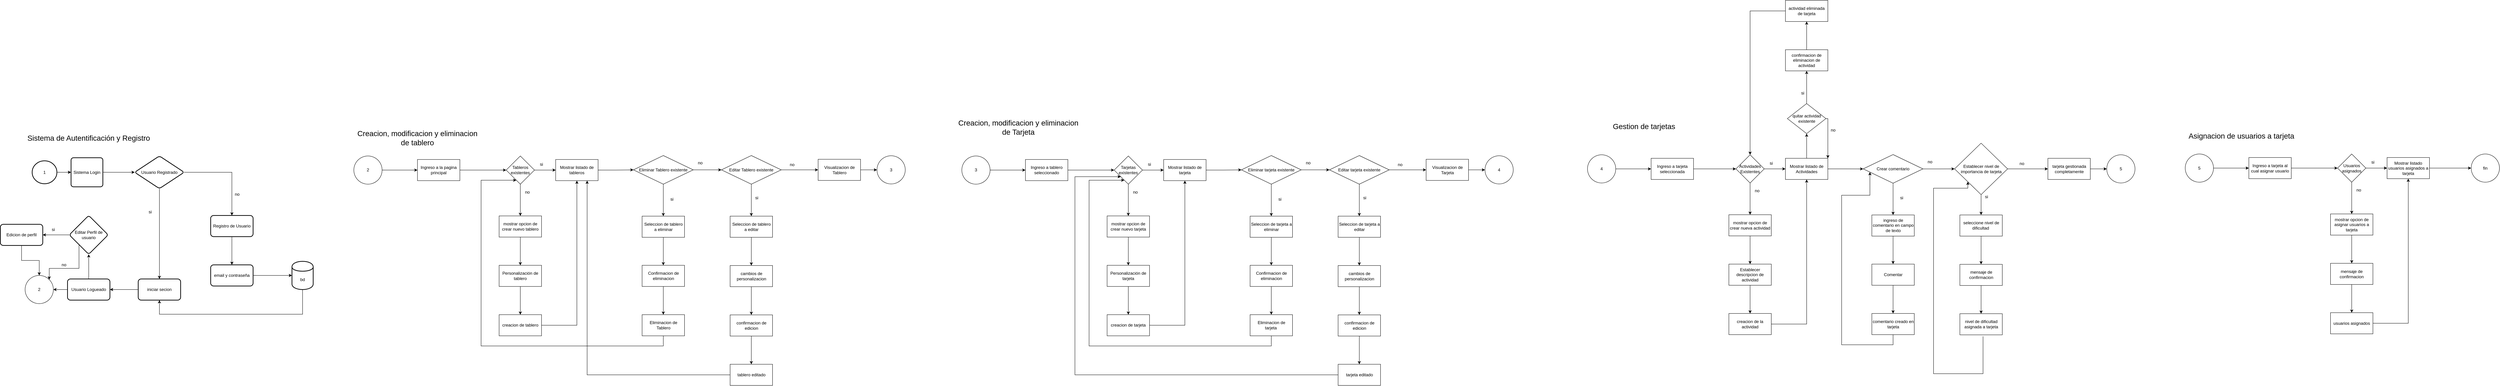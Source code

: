 <mxfile version="13.9.9" type="device"><diagram id="inSIhQADKvrGMobniRTs" name="Página-1"><mxGraphModel dx="11207" dy="7159" grid="1" gridSize="10" guides="1" tooltips="1" connect="1" arrows="1" fold="1" page="1" pageScale="1" pageWidth="827" pageHeight="1169" math="0" shadow="0"><root><mxCell id="0"/><mxCell id="1" parent="0"/><mxCell id="R9ialqKpU6TcMNLlNVnO-97" value="" style="edgeStyle=orthogonalEdgeStyle;rounded=0;orthogonalLoop=1;jettySize=auto;html=1;" parent="1" source="R9ialqKpU6TcMNLlNVnO-93" target="R9ialqKpU6TcMNLlNVnO-95" edge="1"><mxGeometry relative="1" as="geometry"/></mxCell><mxCell id="R9ialqKpU6TcMNLlNVnO-93" value="1" style="strokeWidth=2;html=1;shape=mxgraph.flowchart.start_2;whiteSpace=wrap;" parent="1" vertex="1"><mxGeometry x="60" y="-585" width="70" height="65" as="geometry"/></mxCell><mxCell id="R9ialqKpU6TcMNLlNVnO-99" value="" style="edgeStyle=orthogonalEdgeStyle;rounded=0;orthogonalLoop=1;jettySize=auto;html=1;" parent="1" source="R9ialqKpU6TcMNLlNVnO-95" target="R9ialqKpU6TcMNLlNVnO-98" edge="1"><mxGeometry relative="1" as="geometry"/></mxCell><mxCell id="R9ialqKpU6TcMNLlNVnO-95" value="Sistema Login" style="rounded=1;whiteSpace=wrap;html=1;absoluteArcSize=1;arcSize=14;strokeWidth=2;" parent="1" vertex="1"><mxGeometry x="170" y="-593.75" width="90" height="82.5" as="geometry"/></mxCell><mxCell id="AVSahJ10pDOS-pUDLcWv-2" value="" style="edgeStyle=orthogonalEdgeStyle;rounded=0;orthogonalLoop=1;jettySize=auto;html=1;" edge="1" parent="1" source="R9ialqKpU6TcMNLlNVnO-98" target="AVSahJ10pDOS-pUDLcWv-1"><mxGeometry relative="1" as="geometry"/></mxCell><mxCell id="R9ialqKpU6TcMNLlNVnO-98" value="Usuario Registrado" style="rhombus;whiteSpace=wrap;html=1;rounded=1;strokeWidth=2;arcSize=14;" parent="1" vertex="1"><mxGeometry x="350" y="-598.75" width="140" height="92.5" as="geometry"/></mxCell><mxCell id="AVSahJ10pDOS-pUDLcWv-17" value="" style="edgeStyle=orthogonalEdgeStyle;rounded=0;orthogonalLoop=1;jettySize=auto;html=1;" edge="1" parent="1" source="AVSahJ10pDOS-pUDLcWv-1" target="AVSahJ10pDOS-pUDLcWv-16"><mxGeometry relative="1" as="geometry"/></mxCell><mxCell id="AVSahJ10pDOS-pUDLcWv-1" value="iniciar secion" style="whiteSpace=wrap;html=1;rounded=1;strokeWidth=2;arcSize=14;" vertex="1" parent="1"><mxGeometry x="360" y="-250" width="120" height="60" as="geometry"/></mxCell><mxCell id="AVSahJ10pDOS-pUDLcWv-3" value="si" style="text;html=1;strokeColor=none;fillColor=none;align=center;verticalAlign=middle;whiteSpace=wrap;rounded=0;" vertex="1" parent="1"><mxGeometry x="374" y="-450" width="40" height="20" as="geometry"/></mxCell><mxCell id="AVSahJ10pDOS-pUDLcWv-4" value="" style="edgeStyle=orthogonalEdgeStyle;rounded=0;orthogonalLoop=1;jettySize=auto;html=1;" edge="1" parent="1" target="AVSahJ10pDOS-pUDLcWv-5" source="R9ialqKpU6TcMNLlNVnO-98"><mxGeometry relative="1" as="geometry"><mxPoint x="462.5" y="-485" as="sourcePoint"/></mxGeometry></mxCell><mxCell id="AVSahJ10pDOS-pUDLcWv-11" value="" style="edgeStyle=orthogonalEdgeStyle;rounded=0;orthogonalLoop=1;jettySize=auto;html=1;" edge="1" parent="1" source="AVSahJ10pDOS-pUDLcWv-5" target="AVSahJ10pDOS-pUDLcWv-10"><mxGeometry relative="1" as="geometry"/></mxCell><mxCell id="AVSahJ10pDOS-pUDLcWv-5" value="Registro de Usuario" style="whiteSpace=wrap;html=1;rounded=1;strokeWidth=2;arcSize=14;" vertex="1" parent="1"><mxGeometry x="565" y="-430" width="120" height="60" as="geometry"/></mxCell><mxCell id="AVSahJ10pDOS-pUDLcWv-6" value="no" style="text;html=1;strokeColor=none;fillColor=none;align=center;verticalAlign=middle;whiteSpace=wrap;rounded=0;" vertex="1" parent="1"><mxGeometry x="620" y="-500" width="40" height="20" as="geometry"/></mxCell><mxCell id="AVSahJ10pDOS-pUDLcWv-13" value="" style="edgeStyle=orthogonalEdgeStyle;rounded=0;orthogonalLoop=1;jettySize=auto;html=1;" edge="1" parent="1" source="AVSahJ10pDOS-pUDLcWv-10" target="AVSahJ10pDOS-pUDLcWv-12"><mxGeometry relative="1" as="geometry"/></mxCell><mxCell id="AVSahJ10pDOS-pUDLcWv-10" value="email y contraseña" style="whiteSpace=wrap;html=1;rounded=1;strokeWidth=2;arcSize=14;" vertex="1" parent="1"><mxGeometry x="565" y="-290" width="120" height="60" as="geometry"/></mxCell><mxCell id="AVSahJ10pDOS-pUDLcWv-15" value="" style="edgeStyle=orthogonalEdgeStyle;rounded=0;orthogonalLoop=1;jettySize=auto;html=1;" edge="1" parent="1" source="AVSahJ10pDOS-pUDLcWv-12" target="AVSahJ10pDOS-pUDLcWv-1"><mxGeometry relative="1" as="geometry"><mxPoint x="825" y="-140" as="targetPoint"/><Array as="points"><mxPoint x="825" y="-150"/><mxPoint x="420" y="-150"/></Array></mxGeometry></mxCell><mxCell id="AVSahJ10pDOS-pUDLcWv-12" value="bd" style="shape=cylinder;whiteSpace=wrap;html=1;boundedLbl=1;backgroundOutline=1;rounded=1;strokeWidth=2;arcSize=14;" vertex="1" parent="1"><mxGeometry x="795" y="-300" width="60" height="80" as="geometry"/></mxCell><mxCell id="AVSahJ10pDOS-pUDLcWv-19" value="" style="edgeStyle=orthogonalEdgeStyle;rounded=0;orthogonalLoop=1;jettySize=auto;html=1;" edge="1" parent="1" source="AVSahJ10pDOS-pUDLcWv-16" target="AVSahJ10pDOS-pUDLcWv-18"><mxGeometry relative="1" as="geometry"/></mxCell><mxCell id="AVSahJ10pDOS-pUDLcWv-224" value="" style="edgeStyle=orthogonalEdgeStyle;rounded=0;orthogonalLoop=1;jettySize=auto;html=1;" edge="1" parent="1" source="AVSahJ10pDOS-pUDLcWv-16" target="AVSahJ10pDOS-pUDLcWv-223"><mxGeometry relative="1" as="geometry"/></mxCell><mxCell id="AVSahJ10pDOS-pUDLcWv-16" value="Usuario Logueado" style="whiteSpace=wrap;html=1;rounded=1;strokeWidth=2;arcSize=14;" vertex="1" parent="1"><mxGeometry x="160" y="-250" width="120" height="60" as="geometry"/></mxCell><mxCell id="AVSahJ10pDOS-pUDLcWv-18" value="2" style="ellipse;whiteSpace=wrap;html=1;aspect=fixed;" vertex="1" parent="1"><mxGeometry x="40" y="-260" width="80" height="80" as="geometry"/></mxCell><mxCell id="AVSahJ10pDOS-pUDLcWv-20" value="&lt;font style=&quot;font-size: 21px&quot;&gt;Sistema de Autentificación y Registro&lt;/font&gt;" style="text;html=1;strokeColor=none;fillColor=none;align=center;verticalAlign=middle;whiteSpace=wrap;rounded=0;" vertex="1" parent="1"><mxGeometry x="40" y="-680" width="360" height="60" as="geometry"/></mxCell><mxCell id="AVSahJ10pDOS-pUDLcWv-23" value="" style="edgeStyle=orthogonalEdgeStyle;rounded=0;orthogonalLoop=1;jettySize=auto;html=1;" edge="1" parent="1" source="AVSahJ10pDOS-pUDLcWv-21" target="AVSahJ10pDOS-pUDLcWv-22"><mxGeometry relative="1" as="geometry"/></mxCell><mxCell id="AVSahJ10pDOS-pUDLcWv-21" value="2" style="ellipse;whiteSpace=wrap;html=1;aspect=fixed;" vertex="1" parent="1"><mxGeometry x="970" y="-598.75" width="80" height="80" as="geometry"/></mxCell><mxCell id="AVSahJ10pDOS-pUDLcWv-25" value="" style="edgeStyle=orthogonalEdgeStyle;rounded=0;orthogonalLoop=1;jettySize=auto;html=1;" edge="1" parent="1" source="AVSahJ10pDOS-pUDLcWv-22" target="AVSahJ10pDOS-pUDLcWv-24"><mxGeometry relative="1" as="geometry"/></mxCell><mxCell id="AVSahJ10pDOS-pUDLcWv-22" value="Ingreso a la pagina principal" style="whiteSpace=wrap;html=1;" vertex="1" parent="1"><mxGeometry x="1150" y="-588.75" width="120" height="60" as="geometry"/></mxCell><mxCell id="AVSahJ10pDOS-pUDLcWv-27" value="" style="edgeStyle=orthogonalEdgeStyle;rounded=0;orthogonalLoop=1;jettySize=auto;html=1;" edge="1" parent="1" source="AVSahJ10pDOS-pUDLcWv-24" target="AVSahJ10pDOS-pUDLcWv-26"><mxGeometry relative="1" as="geometry"/></mxCell><mxCell id="AVSahJ10pDOS-pUDLcWv-29" value="" style="edgeStyle=orthogonalEdgeStyle;rounded=0;orthogonalLoop=1;jettySize=auto;html=1;" edge="1" parent="1" source="AVSahJ10pDOS-pUDLcWv-24" target="AVSahJ10pDOS-pUDLcWv-28"><mxGeometry relative="1" as="geometry"/></mxCell><mxCell id="AVSahJ10pDOS-pUDLcWv-24" value="Tableros existentes" style="rhombus;whiteSpace=wrap;html=1;" vertex="1" parent="1"><mxGeometry x="1401" y="-598.75" width="80" height="80" as="geometry"/></mxCell><mxCell id="AVSahJ10pDOS-pUDLcWv-33" value="" style="edgeStyle=orthogonalEdgeStyle;rounded=0;orthogonalLoop=1;jettySize=auto;html=1;" edge="1" parent="1" source="AVSahJ10pDOS-pUDLcWv-26" target="AVSahJ10pDOS-pUDLcWv-32"><mxGeometry relative="1" as="geometry"/></mxCell><mxCell id="AVSahJ10pDOS-pUDLcWv-26" value="Mostrar listado de tableros" style="whiteSpace=wrap;html=1;" vertex="1" parent="1"><mxGeometry x="1541" y="-588.75" width="120" height="60" as="geometry"/></mxCell><mxCell id="AVSahJ10pDOS-pUDLcWv-31" value="" style="edgeStyle=orthogonalEdgeStyle;rounded=0;orthogonalLoop=1;jettySize=auto;html=1;" edge="1" parent="1" source="AVSahJ10pDOS-pUDLcWv-28" target="AVSahJ10pDOS-pUDLcWv-30"><mxGeometry relative="1" as="geometry"/></mxCell><mxCell id="AVSahJ10pDOS-pUDLcWv-28" value="mostrar opcion de crear nuevo tablero" style="whiteSpace=wrap;html=1;" vertex="1" parent="1"><mxGeometry x="1381" y="-428.75" width="120" height="60" as="geometry"/></mxCell><mxCell id="AVSahJ10pDOS-pUDLcWv-35" value="" style="edgeStyle=orthogonalEdgeStyle;rounded=0;orthogonalLoop=1;jettySize=auto;html=1;" edge="1" parent="1" source="AVSahJ10pDOS-pUDLcWv-30" target="AVSahJ10pDOS-pUDLcWv-34"><mxGeometry relative="1" as="geometry"/></mxCell><mxCell id="AVSahJ10pDOS-pUDLcWv-30" value="Personalización de tablero" style="whiteSpace=wrap;html=1;" vertex="1" parent="1"><mxGeometry x="1381" y="-288.75" width="120" height="60" as="geometry"/></mxCell><mxCell id="AVSahJ10pDOS-pUDLcWv-45" value="" style="edgeStyle=orthogonalEdgeStyle;rounded=0;orthogonalLoop=1;jettySize=auto;html=1;" edge="1" parent="1" source="AVSahJ10pDOS-pUDLcWv-32" target="AVSahJ10pDOS-pUDLcWv-44"><mxGeometry relative="1" as="geometry"/></mxCell><mxCell id="AVSahJ10pDOS-pUDLcWv-49" value="" style="edgeStyle=orthogonalEdgeStyle;rounded=0;orthogonalLoop=1;jettySize=auto;html=1;" edge="1" parent="1" source="AVSahJ10pDOS-pUDLcWv-32" target="AVSahJ10pDOS-pUDLcWv-48"><mxGeometry relative="1" as="geometry"/></mxCell><mxCell id="AVSahJ10pDOS-pUDLcWv-32" value="Eliminar Tablero existente" style="rhombus;whiteSpace=wrap;html=1;" vertex="1" parent="1"><mxGeometry x="1761" y="-600" width="169" height="81.25" as="geometry"/></mxCell><mxCell id="AVSahJ10pDOS-pUDLcWv-37" value="" style="edgeStyle=orthogonalEdgeStyle;rounded=0;orthogonalLoop=1;jettySize=auto;html=1;entryX=0.5;entryY=1;entryDx=0;entryDy=0;" edge="1" parent="1" source="AVSahJ10pDOS-pUDLcWv-34" target="AVSahJ10pDOS-pUDLcWv-26"><mxGeometry relative="1" as="geometry"><mxPoint x="1581" y="-118.75" as="targetPoint"/></mxGeometry></mxCell><mxCell id="AVSahJ10pDOS-pUDLcWv-34" value="creacion de tablero" style="whiteSpace=wrap;html=1;" vertex="1" parent="1"><mxGeometry x="1381" y="-148.75" width="120" height="60" as="geometry"/></mxCell><mxCell id="AVSahJ10pDOS-pUDLcWv-41" value="" style="edgeStyle=orthogonalEdgeStyle;rounded=0;orthogonalLoop=1;jettySize=auto;html=1;" edge="1" parent="1" source="AVSahJ10pDOS-pUDLcWv-38" target="AVSahJ10pDOS-pUDLcWv-40"><mxGeometry relative="1" as="geometry"/></mxCell><mxCell id="AVSahJ10pDOS-pUDLcWv-38" value="Confirmacion de eliminacion" style="whiteSpace=wrap;html=1;" vertex="1" parent="1"><mxGeometry x="1785.5" y="-288.745" width="120" height="60" as="geometry"/></mxCell><mxCell id="AVSahJ10pDOS-pUDLcWv-43" value="" style="edgeStyle=orthogonalEdgeStyle;rounded=0;orthogonalLoop=1;jettySize=auto;html=1;" edge="1" parent="1" source="AVSahJ10pDOS-pUDLcWv-40" target="AVSahJ10pDOS-pUDLcWv-24"><mxGeometry relative="1" as="geometry"><mxPoint x="1845.5" y="-148.125" as="targetPoint"/><Array as="points"><mxPoint x="1846" y="-60"/><mxPoint x="1330" y="-60"/><mxPoint x="1330" y="-530"/></Array></mxGeometry></mxCell><mxCell id="AVSahJ10pDOS-pUDLcWv-40" value="Eliminacion de Tablero" style="whiteSpace=wrap;html=1;" vertex="1" parent="1"><mxGeometry x="1785.5" y="-148.745" width="120" height="60" as="geometry"/></mxCell><mxCell id="AVSahJ10pDOS-pUDLcWv-47" value="" style="edgeStyle=orthogonalEdgeStyle;rounded=0;orthogonalLoop=1;jettySize=auto;html=1;" edge="1" parent="1" source="AVSahJ10pDOS-pUDLcWv-44" target="AVSahJ10pDOS-pUDLcWv-46"><mxGeometry relative="1" as="geometry"/></mxCell><mxCell id="AVSahJ10pDOS-pUDLcWv-60" value="" style="edgeStyle=orthogonalEdgeStyle;rounded=0;orthogonalLoop=1;jettySize=auto;html=1;" edge="1" parent="1" source="AVSahJ10pDOS-pUDLcWv-44" target="AVSahJ10pDOS-pUDLcWv-59"><mxGeometry relative="1" as="geometry"/></mxCell><mxCell id="AVSahJ10pDOS-pUDLcWv-44" value="Editar Tablero existente" style="rhombus;whiteSpace=wrap;html=1;" vertex="1" parent="1"><mxGeometry x="2010" y="-600" width="169" height="81.25" as="geometry"/></mxCell><mxCell id="AVSahJ10pDOS-pUDLcWv-52" value="" style="edgeStyle=orthogonalEdgeStyle;rounded=0;orthogonalLoop=1;jettySize=auto;html=1;" edge="1" parent="1" source="AVSahJ10pDOS-pUDLcWv-46" target="AVSahJ10pDOS-pUDLcWv-51"><mxGeometry relative="1" as="geometry"/></mxCell><mxCell id="AVSahJ10pDOS-pUDLcWv-46" value="&lt;span&gt;Seleccion de tablero a editar&lt;/span&gt;" style="whiteSpace=wrap;html=1;" vertex="1" parent="1"><mxGeometry x="2034.5" y="-428.125" width="120" height="60" as="geometry"/></mxCell><mxCell id="AVSahJ10pDOS-pUDLcWv-50" value="" style="edgeStyle=orthogonalEdgeStyle;rounded=0;orthogonalLoop=1;jettySize=auto;html=1;" edge="1" parent="1" source="AVSahJ10pDOS-pUDLcWv-48" target="AVSahJ10pDOS-pUDLcWv-38"><mxGeometry relative="1" as="geometry"/></mxCell><mxCell id="AVSahJ10pDOS-pUDLcWv-48" value="Seleccion de tablero a eliminar" style="whiteSpace=wrap;html=1;" vertex="1" parent="1"><mxGeometry x="1785.5" y="-428.125" width="120" height="60" as="geometry"/></mxCell><mxCell id="AVSahJ10pDOS-pUDLcWv-54" value="" style="edgeStyle=orthogonalEdgeStyle;rounded=0;orthogonalLoop=1;jettySize=auto;html=1;" edge="1" parent="1" source="AVSahJ10pDOS-pUDLcWv-51" target="AVSahJ10pDOS-pUDLcWv-53"><mxGeometry relative="1" as="geometry"/></mxCell><mxCell id="AVSahJ10pDOS-pUDLcWv-51" value="&lt;span&gt;cambios de personalizacion&lt;/span&gt;" style="whiteSpace=wrap;html=1;" vertex="1" parent="1"><mxGeometry x="2034.5" y="-288.125" width="120" height="60" as="geometry"/></mxCell><mxCell id="AVSahJ10pDOS-pUDLcWv-56" value="" style="edgeStyle=orthogonalEdgeStyle;rounded=0;orthogonalLoop=1;jettySize=auto;html=1;" edge="1" parent="1" source="AVSahJ10pDOS-pUDLcWv-53" target="AVSahJ10pDOS-pUDLcWv-55"><mxGeometry relative="1" as="geometry"/></mxCell><mxCell id="AVSahJ10pDOS-pUDLcWv-53" value="&lt;span&gt;confirmacion de edicion&lt;/span&gt;" style="whiteSpace=wrap;html=1;" vertex="1" parent="1"><mxGeometry x="2034.5" y="-148.125" width="120" height="60" as="geometry"/></mxCell><mxCell id="AVSahJ10pDOS-pUDLcWv-58" value="" style="edgeStyle=orthogonalEdgeStyle;rounded=0;orthogonalLoop=1;jettySize=auto;html=1;" edge="1" parent="1" source="AVSahJ10pDOS-pUDLcWv-55" target="AVSahJ10pDOS-pUDLcWv-26"><mxGeometry relative="1" as="geometry"><mxPoint x="2094.5" y="131.875" as="targetPoint"/><Array as="points"><mxPoint x="1630" y="22"/></Array></mxGeometry></mxCell><mxCell id="AVSahJ10pDOS-pUDLcWv-55" value="&lt;span&gt;tablero editado&lt;/span&gt;" style="whiteSpace=wrap;html=1;" vertex="1" parent="1"><mxGeometry x="2034.5" y="-8.125" width="120" height="60" as="geometry"/></mxCell><mxCell id="AVSahJ10pDOS-pUDLcWv-62" value="" style="edgeStyle=orthogonalEdgeStyle;rounded=0;orthogonalLoop=1;jettySize=auto;html=1;" edge="1" parent="1" source="AVSahJ10pDOS-pUDLcWv-59" target="AVSahJ10pDOS-pUDLcWv-61"><mxGeometry relative="1" as="geometry"/></mxCell><mxCell id="AVSahJ10pDOS-pUDLcWv-59" value="Visualizacion de Tablero" style="whiteSpace=wrap;html=1;" vertex="1" parent="1"><mxGeometry x="2283.5" y="-589.375" width="120" height="60" as="geometry"/></mxCell><mxCell id="AVSahJ10pDOS-pUDLcWv-61" value="3" style="ellipse;whiteSpace=wrap;html=1;aspect=fixed;" vertex="1" parent="1"><mxGeometry x="2450" y="-599.37" width="80" height="80" as="geometry"/></mxCell><mxCell id="AVSahJ10pDOS-pUDLcWv-63" value="&lt;font style=&quot;font-size: 21px&quot;&gt;Creacion, modificacion y eliminacion de tablero&lt;/font&gt;" style="text;html=1;strokeColor=none;fillColor=none;align=center;verticalAlign=middle;whiteSpace=wrap;rounded=0;" vertex="1" parent="1"><mxGeometry x="970" y="-680" width="360" height="60" as="geometry"/></mxCell><mxCell id="AVSahJ10pDOS-pUDLcWv-65" value="no" style="text;html=1;strokeColor=none;fillColor=none;align=center;verticalAlign=middle;whiteSpace=wrap;rounded=0;" vertex="1" parent="1"><mxGeometry x="1441" y="-506.25" width="40" height="20" as="geometry"/></mxCell><mxCell id="AVSahJ10pDOS-pUDLcWv-66" value="si" style="text;html=1;strokeColor=none;fillColor=none;align=center;verticalAlign=middle;whiteSpace=wrap;rounded=0;" vertex="1" parent="1"><mxGeometry x="2090" y="-490" width="40" height="20" as="geometry"/></mxCell><mxCell id="AVSahJ10pDOS-pUDLcWv-67" value="no" style="text;html=1;strokeColor=none;fillColor=none;align=center;verticalAlign=middle;whiteSpace=wrap;rounded=0;" vertex="1" parent="1"><mxGeometry x="2190" y="-584" width="40" height="20" as="geometry"/></mxCell><mxCell id="AVSahJ10pDOS-pUDLcWv-68" value="no" style="text;html=1;strokeColor=none;fillColor=none;align=center;verticalAlign=middle;whiteSpace=wrap;rounded=0;" vertex="1" parent="1"><mxGeometry x="1930" y="-588.75" width="40" height="20" as="geometry"/></mxCell><mxCell id="AVSahJ10pDOS-pUDLcWv-71" value="si" style="text;html=1;strokeColor=none;fillColor=none;align=center;verticalAlign=middle;whiteSpace=wrap;rounded=0;" vertex="1" parent="1"><mxGeometry x="1850" y="-486.25" width="40" height="20" as="geometry"/></mxCell><mxCell id="AVSahJ10pDOS-pUDLcWv-72" value="si" style="text;html=1;strokeColor=none;fillColor=none;align=center;verticalAlign=middle;whiteSpace=wrap;rounded=0;" vertex="1" parent="1"><mxGeometry x="1481" y="-585" width="40" height="20" as="geometry"/></mxCell><mxCell id="AVSahJ10pDOS-pUDLcWv-73" value="&lt;font style=&quot;font-size: 21px&quot;&gt;Creacion, modificacion y eliminacion de Tarjeta&lt;/font&gt;" style="text;html=1;strokeColor=none;fillColor=none;align=center;verticalAlign=middle;whiteSpace=wrap;rounded=0;" vertex="1" parent="1"><mxGeometry x="2670" y="-710" width="360" height="60" as="geometry"/></mxCell><mxCell id="AVSahJ10pDOS-pUDLcWv-74" value="" style="edgeStyle=orthogonalEdgeStyle;rounded=0;orthogonalLoop=1;jettySize=auto;html=1;" edge="1" parent="1" source="AVSahJ10pDOS-pUDLcWv-75" target="AVSahJ10pDOS-pUDLcWv-77"><mxGeometry relative="1" as="geometry"/></mxCell><mxCell id="AVSahJ10pDOS-pUDLcWv-75" value="3" style="ellipse;whiteSpace=wrap;html=1;aspect=fixed;" vertex="1" parent="1"><mxGeometry x="2690" y="-598.75" width="80" height="80" as="geometry"/></mxCell><mxCell id="AVSahJ10pDOS-pUDLcWv-76" value="" style="edgeStyle=orthogonalEdgeStyle;rounded=0;orthogonalLoop=1;jettySize=auto;html=1;" edge="1" parent="1" source="AVSahJ10pDOS-pUDLcWv-77" target="AVSahJ10pDOS-pUDLcWv-80"><mxGeometry relative="1" as="geometry"/></mxCell><mxCell id="AVSahJ10pDOS-pUDLcWv-77" value="Ingreso a tablero seleccionado" style="whiteSpace=wrap;html=1;" vertex="1" parent="1"><mxGeometry x="2870" y="-588.75" width="120" height="60" as="geometry"/></mxCell><mxCell id="AVSahJ10pDOS-pUDLcWv-78" value="" style="edgeStyle=orthogonalEdgeStyle;rounded=0;orthogonalLoop=1;jettySize=auto;html=1;" edge="1" parent="1" source="AVSahJ10pDOS-pUDLcWv-80" target="AVSahJ10pDOS-pUDLcWv-82"><mxGeometry relative="1" as="geometry"/></mxCell><mxCell id="AVSahJ10pDOS-pUDLcWv-79" value="" style="edgeStyle=orthogonalEdgeStyle;rounded=0;orthogonalLoop=1;jettySize=auto;html=1;" edge="1" parent="1" source="AVSahJ10pDOS-pUDLcWv-80" target="AVSahJ10pDOS-pUDLcWv-84"><mxGeometry relative="1" as="geometry"/></mxCell><mxCell id="AVSahJ10pDOS-pUDLcWv-80" value="Tarjetas existentes" style="rhombus;whiteSpace=wrap;html=1;" vertex="1" parent="1"><mxGeometry x="3121" y="-598.75" width="80" height="80" as="geometry"/></mxCell><mxCell id="AVSahJ10pDOS-pUDLcWv-81" value="" style="edgeStyle=orthogonalEdgeStyle;rounded=0;orthogonalLoop=1;jettySize=auto;html=1;" edge="1" parent="1" source="AVSahJ10pDOS-pUDLcWv-82" target="AVSahJ10pDOS-pUDLcWv-89"><mxGeometry relative="1" as="geometry"/></mxCell><mxCell id="AVSahJ10pDOS-pUDLcWv-82" value="Mostrar listado de tarjeta" style="whiteSpace=wrap;html=1;" vertex="1" parent="1"><mxGeometry x="3261" y="-588.75" width="120" height="60" as="geometry"/></mxCell><mxCell id="AVSahJ10pDOS-pUDLcWv-83" value="" style="edgeStyle=orthogonalEdgeStyle;rounded=0;orthogonalLoop=1;jettySize=auto;html=1;" edge="1" parent="1" source="AVSahJ10pDOS-pUDLcWv-84" target="AVSahJ10pDOS-pUDLcWv-86"><mxGeometry relative="1" as="geometry"/></mxCell><mxCell id="AVSahJ10pDOS-pUDLcWv-84" value="mostrar opcion de crear nuevo tarjeta" style="whiteSpace=wrap;html=1;" vertex="1" parent="1"><mxGeometry x="3101" y="-428.75" width="120" height="60" as="geometry"/></mxCell><mxCell id="AVSahJ10pDOS-pUDLcWv-85" value="" style="edgeStyle=orthogonalEdgeStyle;rounded=0;orthogonalLoop=1;jettySize=auto;html=1;" edge="1" parent="1" source="AVSahJ10pDOS-pUDLcWv-86" target="AVSahJ10pDOS-pUDLcWv-91"><mxGeometry relative="1" as="geometry"/></mxCell><mxCell id="AVSahJ10pDOS-pUDLcWv-86" value="Personalización de tarjeta" style="whiteSpace=wrap;html=1;" vertex="1" parent="1"><mxGeometry x="3101" y="-288.75" width="120" height="60" as="geometry"/></mxCell><mxCell id="AVSahJ10pDOS-pUDLcWv-87" value="" style="edgeStyle=orthogonalEdgeStyle;rounded=0;orthogonalLoop=1;jettySize=auto;html=1;" edge="1" parent="1" source="AVSahJ10pDOS-pUDLcWv-89" target="AVSahJ10pDOS-pUDLcWv-98"><mxGeometry relative="1" as="geometry"/></mxCell><mxCell id="AVSahJ10pDOS-pUDLcWv-88" value="" style="edgeStyle=orthogonalEdgeStyle;rounded=0;orthogonalLoop=1;jettySize=auto;html=1;" edge="1" parent="1" source="AVSahJ10pDOS-pUDLcWv-89" target="AVSahJ10pDOS-pUDLcWv-102"><mxGeometry relative="1" as="geometry"/></mxCell><mxCell id="AVSahJ10pDOS-pUDLcWv-89" value="Eliminar tarjeta existente" style="rhombus;whiteSpace=wrap;html=1;" vertex="1" parent="1"><mxGeometry x="3481" y="-600" width="169" height="81.25" as="geometry"/></mxCell><mxCell id="AVSahJ10pDOS-pUDLcWv-90" value="" style="edgeStyle=orthogonalEdgeStyle;rounded=0;orthogonalLoop=1;jettySize=auto;html=1;entryX=0.5;entryY=1;entryDx=0;entryDy=0;" edge="1" parent="1" source="AVSahJ10pDOS-pUDLcWv-91" target="AVSahJ10pDOS-pUDLcWv-82"><mxGeometry relative="1" as="geometry"><mxPoint x="3301" y="-118.75" as="targetPoint"/></mxGeometry></mxCell><mxCell id="AVSahJ10pDOS-pUDLcWv-91" value="creacion de tarjeta" style="whiteSpace=wrap;html=1;" vertex="1" parent="1"><mxGeometry x="3101" y="-148.75" width="120" height="60" as="geometry"/></mxCell><mxCell id="AVSahJ10pDOS-pUDLcWv-92" value="" style="edgeStyle=orthogonalEdgeStyle;rounded=0;orthogonalLoop=1;jettySize=auto;html=1;" edge="1" parent="1" source="AVSahJ10pDOS-pUDLcWv-93" target="AVSahJ10pDOS-pUDLcWv-95"><mxGeometry relative="1" as="geometry"/></mxCell><mxCell id="AVSahJ10pDOS-pUDLcWv-93" value="Confirmacion de eliminacion" style="whiteSpace=wrap;html=1;" vertex="1" parent="1"><mxGeometry x="3505.5" y="-288.745" width="120" height="60" as="geometry"/></mxCell><mxCell id="AVSahJ10pDOS-pUDLcWv-94" value="" style="edgeStyle=orthogonalEdgeStyle;rounded=0;orthogonalLoop=1;jettySize=auto;html=1;" edge="1" parent="1" source="AVSahJ10pDOS-pUDLcWv-95" target="AVSahJ10pDOS-pUDLcWv-80"><mxGeometry relative="1" as="geometry"><mxPoint x="3565.5" y="-148.125" as="targetPoint"/><Array as="points"><mxPoint x="3566" y="-60.0"/><mxPoint x="3050" y="-60.0"/><mxPoint x="3050" y="-530.0"/></Array></mxGeometry></mxCell><mxCell id="AVSahJ10pDOS-pUDLcWv-95" value="Eliminacion de tarjeta&amp;nbsp;" style="whiteSpace=wrap;html=1;" vertex="1" parent="1"><mxGeometry x="3505.5" y="-148.745" width="120" height="60" as="geometry"/></mxCell><mxCell id="AVSahJ10pDOS-pUDLcWv-96" value="" style="edgeStyle=orthogonalEdgeStyle;rounded=0;orthogonalLoop=1;jettySize=auto;html=1;" edge="1" parent="1" source="AVSahJ10pDOS-pUDLcWv-98" target="AVSahJ10pDOS-pUDLcWv-100"><mxGeometry relative="1" as="geometry"/></mxCell><mxCell id="AVSahJ10pDOS-pUDLcWv-97" value="" style="edgeStyle=orthogonalEdgeStyle;rounded=0;orthogonalLoop=1;jettySize=auto;html=1;" edge="1" parent="1" source="AVSahJ10pDOS-pUDLcWv-98" target="AVSahJ10pDOS-pUDLcWv-110"><mxGeometry relative="1" as="geometry"/></mxCell><mxCell id="AVSahJ10pDOS-pUDLcWv-98" value="Editar tarjeta existente" style="rhombus;whiteSpace=wrap;html=1;" vertex="1" parent="1"><mxGeometry x="3730" y="-600" width="169" height="81.25" as="geometry"/></mxCell><mxCell id="AVSahJ10pDOS-pUDLcWv-99" value="" style="edgeStyle=orthogonalEdgeStyle;rounded=0;orthogonalLoop=1;jettySize=auto;html=1;" edge="1" parent="1" source="AVSahJ10pDOS-pUDLcWv-100" target="AVSahJ10pDOS-pUDLcWv-104"><mxGeometry relative="1" as="geometry"/></mxCell><mxCell id="AVSahJ10pDOS-pUDLcWv-100" value="&lt;span&gt;Seleccion de&amp;nbsp;&lt;/span&gt;tarjeta&amp;nbsp;&lt;span&gt;a editar&lt;/span&gt;" style="whiteSpace=wrap;html=1;" vertex="1" parent="1"><mxGeometry x="3754.5" y="-428.125" width="120" height="60" as="geometry"/></mxCell><mxCell id="AVSahJ10pDOS-pUDLcWv-101" value="" style="edgeStyle=orthogonalEdgeStyle;rounded=0;orthogonalLoop=1;jettySize=auto;html=1;" edge="1" parent="1" source="AVSahJ10pDOS-pUDLcWv-102" target="AVSahJ10pDOS-pUDLcWv-93"><mxGeometry relative="1" as="geometry"/></mxCell><mxCell id="AVSahJ10pDOS-pUDLcWv-102" value="Seleccion de tarjeta a eliminar" style="whiteSpace=wrap;html=1;" vertex="1" parent="1"><mxGeometry x="3505.5" y="-428.125" width="120" height="60" as="geometry"/></mxCell><mxCell id="AVSahJ10pDOS-pUDLcWv-103" value="" style="edgeStyle=orthogonalEdgeStyle;rounded=0;orthogonalLoop=1;jettySize=auto;html=1;" edge="1" parent="1" source="AVSahJ10pDOS-pUDLcWv-104" target="AVSahJ10pDOS-pUDLcWv-106"><mxGeometry relative="1" as="geometry"/></mxCell><mxCell id="AVSahJ10pDOS-pUDLcWv-104" value="&lt;span&gt;cambios de personalizacion&lt;/span&gt;" style="whiteSpace=wrap;html=1;" vertex="1" parent="1"><mxGeometry x="3754.5" y="-288.125" width="120" height="60" as="geometry"/></mxCell><mxCell id="AVSahJ10pDOS-pUDLcWv-105" value="" style="edgeStyle=orthogonalEdgeStyle;rounded=0;orthogonalLoop=1;jettySize=auto;html=1;" edge="1" parent="1" source="AVSahJ10pDOS-pUDLcWv-106" target="AVSahJ10pDOS-pUDLcWv-108"><mxGeometry relative="1" as="geometry"/></mxCell><mxCell id="AVSahJ10pDOS-pUDLcWv-106" value="&lt;span&gt;confirmacion de edicion&lt;/span&gt;" style="whiteSpace=wrap;html=1;" vertex="1" parent="1"><mxGeometry x="3754.5" y="-148.125" width="120" height="60" as="geometry"/></mxCell><mxCell id="AVSahJ10pDOS-pUDLcWv-107" value="" style="edgeStyle=orthogonalEdgeStyle;rounded=0;orthogonalLoop=1;jettySize=auto;html=1;" edge="1" parent="1" source="AVSahJ10pDOS-pUDLcWv-108" target="AVSahJ10pDOS-pUDLcWv-80"><mxGeometry relative="1" as="geometry"><mxPoint x="3814.5" y="131.875" as="targetPoint"/><Array as="points"><mxPoint x="3010" y="22.0"/><mxPoint x="3010" y="-540"/></Array></mxGeometry></mxCell><mxCell id="AVSahJ10pDOS-pUDLcWv-108" value="tarjeta&amp;nbsp;&lt;span&gt;editado&lt;/span&gt;" style="whiteSpace=wrap;html=1;" vertex="1" parent="1"><mxGeometry x="3754.5" y="-8.125" width="120" height="60" as="geometry"/></mxCell><mxCell id="AVSahJ10pDOS-pUDLcWv-109" value="" style="edgeStyle=orthogonalEdgeStyle;rounded=0;orthogonalLoop=1;jettySize=auto;html=1;" edge="1" parent="1" source="AVSahJ10pDOS-pUDLcWv-110" target="AVSahJ10pDOS-pUDLcWv-111"><mxGeometry relative="1" as="geometry"/></mxCell><mxCell id="AVSahJ10pDOS-pUDLcWv-110" value="Visualizacion de Tarjeta" style="whiteSpace=wrap;html=1;" vertex="1" parent="1"><mxGeometry x="4003.5" y="-589.375" width="120" height="60" as="geometry"/></mxCell><mxCell id="AVSahJ10pDOS-pUDLcWv-111" value="4" style="ellipse;whiteSpace=wrap;html=1;aspect=fixed;" vertex="1" parent="1"><mxGeometry x="4170" y="-599.37" width="80" height="80" as="geometry"/></mxCell><mxCell id="AVSahJ10pDOS-pUDLcWv-112" value="no" style="text;html=1;strokeColor=none;fillColor=none;align=center;verticalAlign=middle;whiteSpace=wrap;rounded=0;" vertex="1" parent="1"><mxGeometry x="3161" y="-506.25" width="40" height="20" as="geometry"/></mxCell><mxCell id="AVSahJ10pDOS-pUDLcWv-113" value="si" style="text;html=1;strokeColor=none;fillColor=none;align=center;verticalAlign=middle;whiteSpace=wrap;rounded=0;" vertex="1" parent="1"><mxGeometry x="3810" y="-490.0" width="40" height="20" as="geometry"/></mxCell><mxCell id="AVSahJ10pDOS-pUDLcWv-114" value="no" style="text;html=1;strokeColor=none;fillColor=none;align=center;verticalAlign=middle;whiteSpace=wrap;rounded=0;" vertex="1" parent="1"><mxGeometry x="3910" y="-584" width="40" height="20" as="geometry"/></mxCell><mxCell id="AVSahJ10pDOS-pUDLcWv-115" value="no" style="text;html=1;strokeColor=none;fillColor=none;align=center;verticalAlign=middle;whiteSpace=wrap;rounded=0;" vertex="1" parent="1"><mxGeometry x="3650" y="-588.75" width="40" height="20" as="geometry"/></mxCell><mxCell id="AVSahJ10pDOS-pUDLcWv-116" value="si" style="text;html=1;strokeColor=none;fillColor=none;align=center;verticalAlign=middle;whiteSpace=wrap;rounded=0;" vertex="1" parent="1"><mxGeometry x="3570" y="-486.25" width="40" height="20" as="geometry"/></mxCell><mxCell id="AVSahJ10pDOS-pUDLcWv-117" value="si" style="text;html=1;strokeColor=none;fillColor=none;align=center;verticalAlign=middle;whiteSpace=wrap;rounded=0;" vertex="1" parent="1"><mxGeometry x="3201" y="-585" width="40" height="20" as="geometry"/></mxCell><mxCell id="AVSahJ10pDOS-pUDLcWv-118" value="&lt;font style=&quot;font-size: 21px&quot;&gt;Gestion de tarjetas&lt;/font&gt;" style="text;html=1;strokeColor=none;fillColor=none;align=center;verticalAlign=middle;whiteSpace=wrap;rounded=0;" vertex="1" parent="1"><mxGeometry x="4440" y="-713.38" width="360" height="60" as="geometry"/></mxCell><mxCell id="AVSahJ10pDOS-pUDLcWv-119" value="" style="edgeStyle=orthogonalEdgeStyle;rounded=0;orthogonalLoop=1;jettySize=auto;html=1;" edge="1" parent="1" source="AVSahJ10pDOS-pUDLcWv-120" target="AVSahJ10pDOS-pUDLcWv-122"><mxGeometry relative="1" as="geometry"/></mxCell><mxCell id="AVSahJ10pDOS-pUDLcWv-120" value="4" style="ellipse;whiteSpace=wrap;html=1;aspect=fixed;" vertex="1" parent="1"><mxGeometry x="4460" y="-602.13" width="80" height="80" as="geometry"/></mxCell><mxCell id="AVSahJ10pDOS-pUDLcWv-121" value="" style="edgeStyle=orthogonalEdgeStyle;rounded=0;orthogonalLoop=1;jettySize=auto;html=1;" edge="1" parent="1" source="AVSahJ10pDOS-pUDLcWv-122" target="AVSahJ10pDOS-pUDLcWv-125"><mxGeometry relative="1" as="geometry"/></mxCell><mxCell id="AVSahJ10pDOS-pUDLcWv-122" value="Ingreso a tarjeta seleccionada" style="whiteSpace=wrap;html=1;" vertex="1" parent="1"><mxGeometry x="4640" y="-592.13" width="120" height="60" as="geometry"/></mxCell><mxCell id="AVSahJ10pDOS-pUDLcWv-123" value="" style="edgeStyle=orthogonalEdgeStyle;rounded=0;orthogonalLoop=1;jettySize=auto;html=1;" edge="1" parent="1" source="AVSahJ10pDOS-pUDLcWv-125" target="AVSahJ10pDOS-pUDLcWv-127"><mxGeometry relative="1" as="geometry"/></mxCell><mxCell id="AVSahJ10pDOS-pUDLcWv-124" value="" style="edgeStyle=orthogonalEdgeStyle;rounded=0;orthogonalLoop=1;jettySize=auto;html=1;" edge="1" parent="1" source="AVSahJ10pDOS-pUDLcWv-125" target="AVSahJ10pDOS-pUDLcWv-129"><mxGeometry relative="1" as="geometry"/></mxCell><mxCell id="AVSahJ10pDOS-pUDLcWv-125" value="Actividades Existentes" style="rhombus;whiteSpace=wrap;html=1;" vertex="1" parent="1"><mxGeometry x="4880" y="-602.13" width="80" height="80" as="geometry"/></mxCell><mxCell id="AVSahJ10pDOS-pUDLcWv-126" value="" style="edgeStyle=orthogonalEdgeStyle;rounded=0;orthogonalLoop=1;jettySize=auto;html=1;" edge="1" parent="1" source="AVSahJ10pDOS-pUDLcWv-127" target="AVSahJ10pDOS-pUDLcWv-134"><mxGeometry relative="1" as="geometry"/></mxCell><mxCell id="AVSahJ10pDOS-pUDLcWv-164" value="" style="edgeStyle=orthogonalEdgeStyle;rounded=0;orthogonalLoop=1;jettySize=auto;html=1;" edge="1" parent="1" source="AVSahJ10pDOS-pUDLcWv-127" target="AVSahJ10pDOS-pUDLcWv-163"><mxGeometry relative="1" as="geometry"/></mxCell><mxCell id="AVSahJ10pDOS-pUDLcWv-127" value="Mostrar listado de Actividades" style="whiteSpace=wrap;html=1;" vertex="1" parent="1"><mxGeometry x="5020" y="-592.13" width="120" height="60" as="geometry"/></mxCell><mxCell id="AVSahJ10pDOS-pUDLcWv-128" value="" style="edgeStyle=orthogonalEdgeStyle;rounded=0;orthogonalLoop=1;jettySize=auto;html=1;" edge="1" parent="1" source="AVSahJ10pDOS-pUDLcWv-129" target="AVSahJ10pDOS-pUDLcWv-131"><mxGeometry relative="1" as="geometry"/></mxCell><mxCell id="AVSahJ10pDOS-pUDLcWv-129" value="mostrar opcion de crear nueva actividad" style="whiteSpace=wrap;html=1;" vertex="1" parent="1"><mxGeometry x="4860" y="-432.13" width="120" height="60" as="geometry"/></mxCell><mxCell id="AVSahJ10pDOS-pUDLcWv-130" value="" style="edgeStyle=orthogonalEdgeStyle;rounded=0;orthogonalLoop=1;jettySize=auto;html=1;" edge="1" parent="1" source="AVSahJ10pDOS-pUDLcWv-131" target="AVSahJ10pDOS-pUDLcWv-136"><mxGeometry relative="1" as="geometry"/></mxCell><mxCell id="AVSahJ10pDOS-pUDLcWv-131" value="Establecer descripcion de actividad" style="whiteSpace=wrap;html=1;" vertex="1" parent="1"><mxGeometry x="4860" y="-292.13" width="120" height="60" as="geometry"/></mxCell><mxCell id="AVSahJ10pDOS-pUDLcWv-132" value="" style="edgeStyle=orthogonalEdgeStyle;rounded=0;orthogonalLoop=1;jettySize=auto;html=1;" edge="1" parent="1" source="AVSahJ10pDOS-pUDLcWv-134" target="AVSahJ10pDOS-pUDLcWv-143"><mxGeometry relative="1" as="geometry"/></mxCell><mxCell id="AVSahJ10pDOS-pUDLcWv-133" value="" style="edgeStyle=orthogonalEdgeStyle;rounded=0;orthogonalLoop=1;jettySize=auto;html=1;" edge="1" parent="1" source="AVSahJ10pDOS-pUDLcWv-134" target="AVSahJ10pDOS-pUDLcWv-147"><mxGeometry relative="1" as="geometry"/></mxCell><mxCell id="AVSahJ10pDOS-pUDLcWv-134" value="Crear comentario" style="rhombus;whiteSpace=wrap;html=1;" vertex="1" parent="1"><mxGeometry x="5240" y="-602.75" width="169" height="81.25" as="geometry"/></mxCell><mxCell id="AVSahJ10pDOS-pUDLcWv-135" value="" style="edgeStyle=orthogonalEdgeStyle;rounded=0;orthogonalLoop=1;jettySize=auto;html=1;entryX=0.5;entryY=1;entryDx=0;entryDy=0;" edge="1" parent="1" source="AVSahJ10pDOS-pUDLcWv-136" target="AVSahJ10pDOS-pUDLcWv-127"><mxGeometry relative="1" as="geometry"><mxPoint x="5060" y="-122.13" as="targetPoint"/></mxGeometry></mxCell><mxCell id="AVSahJ10pDOS-pUDLcWv-136" value="creacion de la actividad" style="whiteSpace=wrap;html=1;" vertex="1" parent="1"><mxGeometry x="4860" y="-152.13" width="120" height="60" as="geometry"/></mxCell><mxCell id="AVSahJ10pDOS-pUDLcWv-137" value="" style="edgeStyle=orthogonalEdgeStyle;rounded=0;orthogonalLoop=1;jettySize=auto;html=1;" edge="1" parent="1" source="AVSahJ10pDOS-pUDLcWv-138" target="AVSahJ10pDOS-pUDLcWv-140"><mxGeometry relative="1" as="geometry"/></mxCell><mxCell id="AVSahJ10pDOS-pUDLcWv-138" value="Comentar" style="whiteSpace=wrap;html=1;" vertex="1" parent="1"><mxGeometry x="5264.5" y="-292.125" width="120" height="60" as="geometry"/></mxCell><mxCell id="AVSahJ10pDOS-pUDLcWv-139" value="" style="edgeStyle=orthogonalEdgeStyle;rounded=0;orthogonalLoop=1;jettySize=auto;html=1;" edge="1" parent="1" source="AVSahJ10pDOS-pUDLcWv-140" target="AVSahJ10pDOS-pUDLcWv-134"><mxGeometry relative="1" as="geometry"><mxPoint x="5324.5" y="-151.505" as="targetPoint"/><Array as="points"><mxPoint x="5325" y="-63.38"/><mxPoint x="5179" y="-63.38"/><mxPoint x="5179" y="-487.38"/><mxPoint x="5259" y="-487.38"/></Array></mxGeometry></mxCell><mxCell id="AVSahJ10pDOS-pUDLcWv-140" value="comentario creado en tarjeta" style="whiteSpace=wrap;html=1;" vertex="1" parent="1"><mxGeometry x="5264.5" y="-152.125" width="120" height="60" as="geometry"/></mxCell><mxCell id="AVSahJ10pDOS-pUDLcWv-141" value="" style="edgeStyle=orthogonalEdgeStyle;rounded=0;orthogonalLoop=1;jettySize=auto;html=1;" edge="1" parent="1" source="AVSahJ10pDOS-pUDLcWv-143" target="AVSahJ10pDOS-pUDLcWv-145"><mxGeometry relative="1" as="geometry"/></mxCell><mxCell id="AVSahJ10pDOS-pUDLcWv-142" value="" style="edgeStyle=orthogonalEdgeStyle;rounded=0;orthogonalLoop=1;jettySize=auto;html=1;" edge="1" parent="1" source="AVSahJ10pDOS-pUDLcWv-143" target="AVSahJ10pDOS-pUDLcWv-155"><mxGeometry relative="1" as="geometry"/></mxCell><mxCell id="AVSahJ10pDOS-pUDLcWv-143" value="Establecer nivel de importancia de tarjeta" style="rhombus;whiteSpace=wrap;html=1;" vertex="1" parent="1"><mxGeometry x="5498.5" y="-635.06" width="150" height="145.88" as="geometry"/></mxCell><mxCell id="AVSahJ10pDOS-pUDLcWv-144" value="" style="edgeStyle=orthogonalEdgeStyle;rounded=0;orthogonalLoop=1;jettySize=auto;html=1;" edge="1" parent="1" source="AVSahJ10pDOS-pUDLcWv-145" target="AVSahJ10pDOS-pUDLcWv-149"><mxGeometry relative="1" as="geometry"/></mxCell><mxCell id="AVSahJ10pDOS-pUDLcWv-145" value="seleccione nivel de dificultad&amp;nbsp;" style="whiteSpace=wrap;html=1;" vertex="1" parent="1"><mxGeometry x="5513.5" y="-431.505" width="120" height="60" as="geometry"/></mxCell><mxCell id="AVSahJ10pDOS-pUDLcWv-146" value="" style="edgeStyle=orthogonalEdgeStyle;rounded=0;orthogonalLoop=1;jettySize=auto;html=1;" edge="1" parent="1" source="AVSahJ10pDOS-pUDLcWv-147" target="AVSahJ10pDOS-pUDLcWv-138"><mxGeometry relative="1" as="geometry"/></mxCell><mxCell id="AVSahJ10pDOS-pUDLcWv-147" value="ingreso de comentario en campo de texto" style="whiteSpace=wrap;html=1;" vertex="1" parent="1"><mxGeometry x="5264.5" y="-431.505" width="120" height="60" as="geometry"/></mxCell><mxCell id="AVSahJ10pDOS-pUDLcWv-148" value="" style="edgeStyle=orthogonalEdgeStyle;rounded=0;orthogonalLoop=1;jettySize=auto;html=1;" edge="1" parent="1" source="AVSahJ10pDOS-pUDLcWv-149" target="AVSahJ10pDOS-pUDLcWv-151"><mxGeometry relative="1" as="geometry"/></mxCell><mxCell id="AVSahJ10pDOS-pUDLcWv-149" value="mensaje de confirmacion" style="whiteSpace=wrap;html=1;" vertex="1" parent="1"><mxGeometry x="5513.5" y="-291.505" width="120" height="60" as="geometry"/></mxCell><mxCell id="AVSahJ10pDOS-pUDLcWv-151" value="&lt;span&gt;nivel de dificultad asignada a tarjeta&lt;/span&gt;" style="whiteSpace=wrap;html=1;" vertex="1" parent="1"><mxGeometry x="5513.5" y="-151.505" width="120" height="60" as="geometry"/></mxCell><mxCell id="AVSahJ10pDOS-pUDLcWv-152" value="" style="edgeStyle=orthogonalEdgeStyle;rounded=0;orthogonalLoop=1;jettySize=auto;html=1;exitX=0.546;exitY=1.069;exitDx=0;exitDy=0;exitPerimeter=0;entryX=0;entryY=1;entryDx=0;entryDy=0;" edge="1" parent="1" source="AVSahJ10pDOS-pUDLcWv-151" target="AVSahJ10pDOS-pUDLcWv-143"><mxGeometry relative="1" as="geometry"><mxPoint x="5573.5" y="128.495" as="targetPoint"/><Array as="points"><mxPoint x="5579" y="18.62"/><mxPoint x="5439" y="18.62"/><mxPoint x="5439" y="-507.38"/><mxPoint x="5536" y="-507.38"/></Array><mxPoint x="5513.5" y="18.537" as="sourcePoint"/></mxGeometry></mxCell><mxCell id="AVSahJ10pDOS-pUDLcWv-154" value="" style="edgeStyle=orthogonalEdgeStyle;rounded=0;orthogonalLoop=1;jettySize=auto;html=1;" edge="1" parent="1" source="AVSahJ10pDOS-pUDLcWv-155" target="AVSahJ10pDOS-pUDLcWv-156"><mxGeometry relative="1" as="geometry"/></mxCell><mxCell id="AVSahJ10pDOS-pUDLcWv-155" value="tarjeta gestionada completamente" style="whiteSpace=wrap;html=1;" vertex="1" parent="1"><mxGeometry x="5762.5" y="-592.125" width="120" height="60" as="geometry"/></mxCell><mxCell id="AVSahJ10pDOS-pUDLcWv-156" value="5" style="ellipse;whiteSpace=wrap;html=1;aspect=fixed;" vertex="1" parent="1"><mxGeometry x="5929" y="-602.13" width="80" height="80" as="geometry"/></mxCell><mxCell id="AVSahJ10pDOS-pUDLcWv-157" value="no" style="text;html=1;strokeColor=none;fillColor=none;align=center;verticalAlign=middle;whiteSpace=wrap;rounded=0;" vertex="1" parent="1"><mxGeometry x="4920" y="-509.63" width="40" height="20" as="geometry"/></mxCell><mxCell id="AVSahJ10pDOS-pUDLcWv-158" value="si" style="text;html=1;strokeColor=none;fillColor=none;align=center;verticalAlign=middle;whiteSpace=wrap;rounded=0;" vertex="1" parent="1"><mxGeometry x="5569" y="-493.38" width="40" height="20" as="geometry"/></mxCell><mxCell id="AVSahJ10pDOS-pUDLcWv-159" value="no" style="text;html=1;strokeColor=none;fillColor=none;align=center;verticalAlign=middle;whiteSpace=wrap;rounded=0;" vertex="1" parent="1"><mxGeometry x="5669" y="-587.38" width="40" height="20" as="geometry"/></mxCell><mxCell id="AVSahJ10pDOS-pUDLcWv-160" value="no" style="text;html=1;strokeColor=none;fillColor=none;align=center;verticalAlign=middle;whiteSpace=wrap;rounded=0;" vertex="1" parent="1"><mxGeometry x="5409" y="-592.13" width="40" height="20" as="geometry"/></mxCell><mxCell id="AVSahJ10pDOS-pUDLcWv-161" value="si" style="text;html=1;strokeColor=none;fillColor=none;align=center;verticalAlign=middle;whiteSpace=wrap;rounded=0;" vertex="1" parent="1"><mxGeometry x="5329" y="-489.63" width="40" height="20" as="geometry"/></mxCell><mxCell id="AVSahJ10pDOS-pUDLcWv-162" value="si" style="text;html=1;strokeColor=none;fillColor=none;align=center;verticalAlign=middle;whiteSpace=wrap;rounded=0;" vertex="1" parent="1"><mxGeometry x="4960" y="-588.38" width="40" height="20" as="geometry"/></mxCell><mxCell id="AVSahJ10pDOS-pUDLcWv-166" value="" style="edgeStyle=orthogonalEdgeStyle;rounded=0;orthogonalLoop=1;jettySize=auto;html=1;" edge="1" parent="1" source="AVSahJ10pDOS-pUDLcWv-163" target="AVSahJ10pDOS-pUDLcWv-165"><mxGeometry relative="1" as="geometry"/></mxCell><mxCell id="AVSahJ10pDOS-pUDLcWv-172" value="" style="edgeStyle=orthogonalEdgeStyle;rounded=0;orthogonalLoop=1;jettySize=auto;html=1;entryX=1;entryY=0;entryDx=0;entryDy=0;" edge="1" parent="1" source="AVSahJ10pDOS-pUDLcWv-163" target="AVSahJ10pDOS-pUDLcWv-127"><mxGeometry relative="1" as="geometry"><mxPoint x="5214.5" y="-704.755" as="targetPoint"/><Array as="points"><mxPoint x="5140" y="-704.38"/></Array></mxGeometry></mxCell><mxCell id="AVSahJ10pDOS-pUDLcWv-163" value="quitar actividad existente" style="rhombus;whiteSpace=wrap;html=1;" vertex="1" parent="1"><mxGeometry x="5025.5" y="-747.38" width="109" height="85.25" as="geometry"/></mxCell><mxCell id="AVSahJ10pDOS-pUDLcWv-168" value="" style="edgeStyle=orthogonalEdgeStyle;rounded=0;orthogonalLoop=1;jettySize=auto;html=1;" edge="1" parent="1" source="AVSahJ10pDOS-pUDLcWv-165" target="AVSahJ10pDOS-pUDLcWv-167"><mxGeometry relative="1" as="geometry"/></mxCell><mxCell id="AVSahJ10pDOS-pUDLcWv-165" value="confirmacion de eliminacion de actividad" style="whiteSpace=wrap;html=1;" vertex="1" parent="1"><mxGeometry x="5020" y="-900.005" width="120" height="60" as="geometry"/></mxCell><mxCell id="AVSahJ10pDOS-pUDLcWv-170" value="" style="edgeStyle=orthogonalEdgeStyle;rounded=0;orthogonalLoop=1;jettySize=auto;html=1;entryX=0.5;entryY=0;entryDx=0;entryDy=0;" edge="1" parent="1" source="AVSahJ10pDOS-pUDLcWv-167" target="AVSahJ10pDOS-pUDLcWv-125"><mxGeometry relative="1" as="geometry"><mxPoint x="4940" y="-1010.005" as="targetPoint"/></mxGeometry></mxCell><mxCell id="AVSahJ10pDOS-pUDLcWv-167" value="actividad eliminada de tarjeta" style="whiteSpace=wrap;html=1;" vertex="1" parent="1"><mxGeometry x="5020" y="-1040.005" width="120" height="60" as="geometry"/></mxCell><mxCell id="AVSahJ10pDOS-pUDLcWv-173" value="si" style="text;html=1;strokeColor=none;fillColor=none;align=center;verticalAlign=middle;whiteSpace=wrap;rounded=0;" vertex="1" parent="1"><mxGeometry x="5049" y="-787.38" width="40" height="20" as="geometry"/></mxCell><mxCell id="AVSahJ10pDOS-pUDLcWv-174" value="no" style="text;html=1;strokeColor=none;fillColor=none;align=center;verticalAlign=middle;whiteSpace=wrap;rounded=0;" vertex="1" parent="1"><mxGeometry x="5134.5" y="-682.13" width="40" height="20" as="geometry"/></mxCell><mxCell id="AVSahJ10pDOS-pUDLcWv-175" value="&lt;font style=&quot;font-size: 21px&quot;&gt;Asignacion de usuarios a tarjeta&lt;/font&gt;" style="text;html=1;strokeColor=none;fillColor=none;align=center;verticalAlign=middle;whiteSpace=wrap;rounded=0;" vertex="1" parent="1"><mxGeometry x="6130" y="-685.62" width="360" height="60" as="geometry"/></mxCell><mxCell id="AVSahJ10pDOS-pUDLcWv-176" value="" style="edgeStyle=orthogonalEdgeStyle;rounded=0;orthogonalLoop=1;jettySize=auto;html=1;" edge="1" parent="1" source="AVSahJ10pDOS-pUDLcWv-177" target="AVSahJ10pDOS-pUDLcWv-179"><mxGeometry relative="1" as="geometry"/></mxCell><mxCell id="AVSahJ10pDOS-pUDLcWv-177" value="5" style="ellipse;whiteSpace=wrap;html=1;aspect=fixed;" vertex="1" parent="1"><mxGeometry x="6151" y="-604.37" width="80" height="80" as="geometry"/></mxCell><mxCell id="AVSahJ10pDOS-pUDLcWv-178" value="" style="edgeStyle=orthogonalEdgeStyle;rounded=0;orthogonalLoop=1;jettySize=auto;html=1;" edge="1" parent="1" source="AVSahJ10pDOS-pUDLcWv-179" target="AVSahJ10pDOS-pUDLcWv-182"><mxGeometry relative="1" as="geometry"/></mxCell><mxCell id="AVSahJ10pDOS-pUDLcWv-179" value="Ingreso a tarjeta al cual asignar usuario" style="whiteSpace=wrap;html=1;" vertex="1" parent="1"><mxGeometry x="6331" y="-594.37" width="120" height="60" as="geometry"/></mxCell><mxCell id="AVSahJ10pDOS-pUDLcWv-180" value="" style="edgeStyle=orthogonalEdgeStyle;rounded=0;orthogonalLoop=1;jettySize=auto;html=1;" edge="1" parent="1" source="AVSahJ10pDOS-pUDLcWv-182" target="AVSahJ10pDOS-pUDLcWv-184"><mxGeometry relative="1" as="geometry"/></mxCell><mxCell id="AVSahJ10pDOS-pUDLcWv-181" value="" style="edgeStyle=orthogonalEdgeStyle;rounded=0;orthogonalLoop=1;jettySize=auto;html=1;" edge="1" parent="1" source="AVSahJ10pDOS-pUDLcWv-182" target="AVSahJ10pDOS-pUDLcWv-186"><mxGeometry relative="1" as="geometry"/></mxCell><mxCell id="AVSahJ10pDOS-pUDLcWv-182" value="Usuarios asignados" style="rhombus;whiteSpace=wrap;html=1;" vertex="1" parent="1"><mxGeometry x="6582" y="-604.37" width="80" height="80" as="geometry"/></mxCell><mxCell id="AVSahJ10pDOS-pUDLcWv-220" value="" style="edgeStyle=orthogonalEdgeStyle;rounded=0;orthogonalLoop=1;jettySize=auto;html=1;" edge="1" parent="1" source="AVSahJ10pDOS-pUDLcWv-184" target="AVSahJ10pDOS-pUDLcWv-213"><mxGeometry relative="1" as="geometry"/></mxCell><mxCell id="AVSahJ10pDOS-pUDLcWv-184" value="Mostrar listado usuarios asignados a tarjeta" style="whiteSpace=wrap;html=1;" vertex="1" parent="1"><mxGeometry x="6722" y="-594.37" width="120" height="60" as="geometry"/></mxCell><mxCell id="AVSahJ10pDOS-pUDLcWv-185" value="" style="edgeStyle=orthogonalEdgeStyle;rounded=0;orthogonalLoop=1;jettySize=auto;html=1;" edge="1" parent="1" source="AVSahJ10pDOS-pUDLcWv-186" target="AVSahJ10pDOS-pUDLcWv-188"><mxGeometry relative="1" as="geometry"/></mxCell><mxCell id="AVSahJ10pDOS-pUDLcWv-186" value="mostrar opcion de asignar usuarios a tarjeta" style="whiteSpace=wrap;html=1;" vertex="1" parent="1"><mxGeometry x="6562" y="-434.37" width="120" height="60" as="geometry"/></mxCell><mxCell id="AVSahJ10pDOS-pUDLcWv-187" value="" style="edgeStyle=orthogonalEdgeStyle;rounded=0;orthogonalLoop=1;jettySize=auto;html=1;" edge="1" parent="1" source="AVSahJ10pDOS-pUDLcWv-188" target="AVSahJ10pDOS-pUDLcWv-193"><mxGeometry relative="1" as="geometry"/></mxCell><mxCell id="AVSahJ10pDOS-pUDLcWv-188" value="mensaje de confirmacion" style="whiteSpace=wrap;html=1;" vertex="1" parent="1"><mxGeometry x="6562" y="-294.37" width="120" height="60" as="geometry"/></mxCell><mxCell id="AVSahJ10pDOS-pUDLcWv-192" value="" style="edgeStyle=orthogonalEdgeStyle;rounded=0;orthogonalLoop=1;jettySize=auto;html=1;entryX=0.5;entryY=1;entryDx=0;entryDy=0;" edge="1" parent="1" source="AVSahJ10pDOS-pUDLcWv-193" target="AVSahJ10pDOS-pUDLcWv-184"><mxGeometry relative="1" as="geometry"><mxPoint x="6762" y="-124.37" as="targetPoint"/></mxGeometry></mxCell><mxCell id="AVSahJ10pDOS-pUDLcWv-193" value="usuarios asignados" style="whiteSpace=wrap;html=1;" vertex="1" parent="1"><mxGeometry x="6562" y="-154.37" width="120" height="60" as="geometry"/></mxCell><mxCell id="AVSahJ10pDOS-pUDLcWv-213" value="fin" style="ellipse;whiteSpace=wrap;html=1;aspect=fixed;" vertex="1" parent="1"><mxGeometry x="6960" y="-604.37" width="80" height="80" as="geometry"/></mxCell><mxCell id="AVSahJ10pDOS-pUDLcWv-214" value="no" style="text;html=1;strokeColor=none;fillColor=none;align=center;verticalAlign=middle;whiteSpace=wrap;rounded=0;" vertex="1" parent="1"><mxGeometry x="6622" y="-511.87" width="40" height="20" as="geometry"/></mxCell><mxCell id="AVSahJ10pDOS-pUDLcWv-219" value="si" style="text;html=1;strokeColor=none;fillColor=none;align=center;verticalAlign=middle;whiteSpace=wrap;rounded=0;" vertex="1" parent="1"><mxGeometry x="6662" y="-590.62" width="40" height="20" as="geometry"/></mxCell><mxCell id="AVSahJ10pDOS-pUDLcWv-226" value="" style="edgeStyle=orthogonalEdgeStyle;rounded=0;orthogonalLoop=1;jettySize=auto;html=1;" edge="1" parent="1" source="AVSahJ10pDOS-pUDLcWv-223" target="AVSahJ10pDOS-pUDLcWv-225"><mxGeometry relative="1" as="geometry"/></mxCell><mxCell id="AVSahJ10pDOS-pUDLcWv-229" value="" style="edgeStyle=orthogonalEdgeStyle;rounded=0;orthogonalLoop=1;jettySize=auto;html=1;entryX=1;entryY=0;entryDx=0;entryDy=0;exitX=0;exitY=1;exitDx=0;exitDy=0;" edge="1" parent="1" source="AVSahJ10pDOS-pUDLcWv-223" target="AVSahJ10pDOS-pUDLcWv-18"><mxGeometry relative="1" as="geometry"><mxPoint x="355" y="-375.0" as="targetPoint"/><Array as="points"><mxPoint x="192" y="-280"/><mxPoint x="108" y="-280"/></Array></mxGeometry></mxCell><mxCell id="AVSahJ10pDOS-pUDLcWv-223" value="Editar Perfil de usuario" style="rhombus;whiteSpace=wrap;html=1;rounded=1;strokeWidth=2;arcSize=14;" vertex="1" parent="1"><mxGeometry x="165" y="-430" width="110" height="110" as="geometry"/></mxCell><mxCell id="AVSahJ10pDOS-pUDLcWv-227" value="" style="edgeStyle=orthogonalEdgeStyle;rounded=0;orthogonalLoop=1;jettySize=auto;html=1;" edge="1" parent="1" source="AVSahJ10pDOS-pUDLcWv-225" target="AVSahJ10pDOS-pUDLcWv-18"><mxGeometry relative="1" as="geometry"/></mxCell><mxCell id="AVSahJ10pDOS-pUDLcWv-225" value="Edicion de perfil" style="whiteSpace=wrap;html=1;rounded=1;strokeWidth=2;arcSize=14;" vertex="1" parent="1"><mxGeometry x="-30" y="-405" width="120" height="60" as="geometry"/></mxCell><mxCell id="AVSahJ10pDOS-pUDLcWv-230" value="si" style="text;html=1;strokeColor=none;fillColor=none;align=center;verticalAlign=middle;whiteSpace=wrap;rounded=0;" vertex="1" parent="1"><mxGeometry x="100" y="-400" width="40" height="20" as="geometry"/></mxCell><mxCell id="AVSahJ10pDOS-pUDLcWv-231" value="no" style="text;html=1;strokeColor=none;fillColor=none;align=center;verticalAlign=middle;whiteSpace=wrap;rounded=0;" vertex="1" parent="1"><mxGeometry x="130" y="-300" width="40" height="20" as="geometry"/></mxCell></root></mxGraphModel></diagram></mxfile>